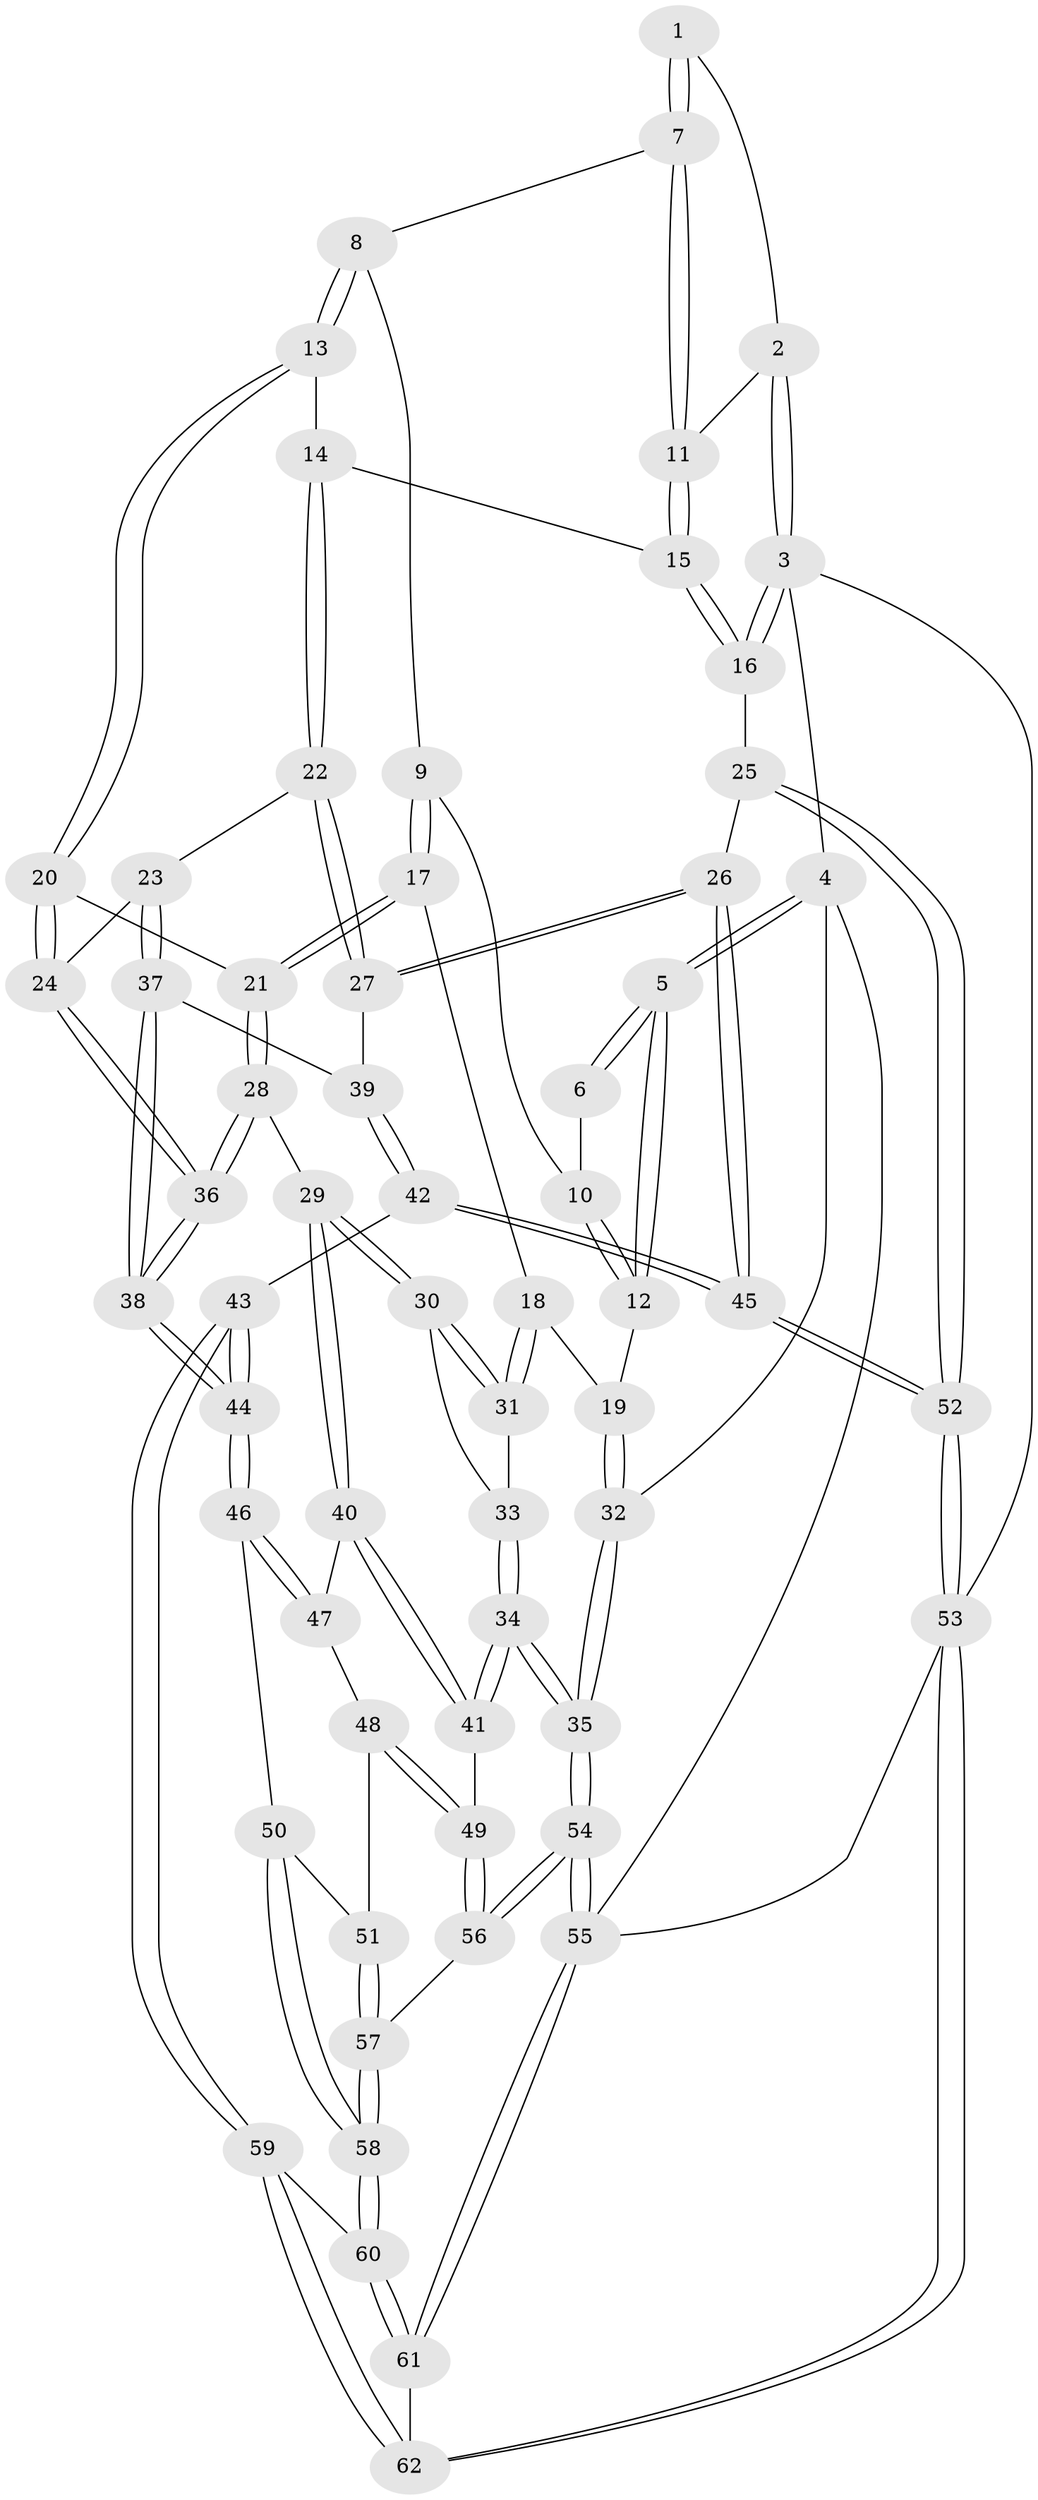 // coarse degree distribution, {2: 0.10526315789473684, 5: 0.15789473684210525, 4: 0.3684210526315789, 3: 0.2631578947368421, 6: 0.10526315789473684}
// Generated by graph-tools (version 1.1) at 2025/38/03/04/25 23:38:31]
// undirected, 62 vertices, 152 edges
graph export_dot {
  node [color=gray90,style=filled];
  1 [pos="+0.5481702620413758+0"];
  2 [pos="+0.6867401281353108+0"];
  3 [pos="+1+0"];
  4 [pos="+0+0"];
  5 [pos="+0+0"];
  6 [pos="+0.3555971041959229+0"];
  7 [pos="+0.5727384377436724+0"];
  8 [pos="+0.5727690818667942+0"];
  9 [pos="+0.44405595722371877+0.19370377365779443"];
  10 [pos="+0.2745963587646518+0.06416879824394704"];
  11 [pos="+0.8616223090489937+0.11756406692330264"];
  12 [pos="+0.1961448430140213+0.16829892361760462"];
  13 [pos="+0.6726357388174534+0.1943962233183485"];
  14 [pos="+0.8515891432209406+0.20648750232000623"];
  15 [pos="+0.9043541571862938+0.17080574846916335"];
  16 [pos="+1+0.12752549883824524"];
  17 [pos="+0.43799187893829916+0.245626967637016"];
  18 [pos="+0.22264731075847927+0.26803451767643227"];
  19 [pos="+0.18123041487081265+0.24575517173332828"];
  20 [pos="+0.6378726148413729+0.2573004941160505"];
  21 [pos="+0.47739145260543575+0.29923119873630594"];
  22 [pos="+0.8114303624726933+0.38460485912500875"];
  23 [pos="+0.7111971874611028+0.37068555942649406"];
  24 [pos="+0.6749491255469489+0.3610019837868811"];
  25 [pos="+1+0.43950211736952827"];
  26 [pos="+0.9609262726636328+0.46471365738874093"];
  27 [pos="+0.8306423587380488+0.4215081529185307"];
  28 [pos="+0.47050514011190253+0.3928982983259606"];
  29 [pos="+0.34968458183396106+0.4474093249035312"];
  30 [pos="+0.3272689048418109+0.42892431928530456"];
  31 [pos="+0.2584104652865613+0.3324454647545795"];
  32 [pos="+0+0.38400541514601555"];
  33 [pos="+0.20334523996404186+0.46166779468703456"];
  34 [pos="+0.06154396753365421+0.5446297574464783"];
  35 [pos="+0+0.5127616695607845"];
  36 [pos="+0.5707072362520568+0.48695672430835957"];
  37 [pos="+0.7056684122539403+0.47692941516147863"];
  38 [pos="+0.5915549195658109+0.5639336089268072"];
  39 [pos="+0.8255546485968138+0.4289402270940983"];
  40 [pos="+0.3462141466675113+0.465991689961965"];
  41 [pos="+0.14889832522281493+0.5791181949042455"];
  42 [pos="+0.7149871739533792+0.7204756599298272"];
  43 [pos="+0.6423407471952846+0.7134581662377506"];
  44 [pos="+0.5976163983360313+0.6490919486184715"];
  45 [pos="+0.7918403774633359+0.7500896674048997"];
  46 [pos="+0.5870038934069179+0.647286720834928"];
  47 [pos="+0.37282051680679784+0.5813669726962909"];
  48 [pos="+0.3609908668883422+0.5913820191347311"];
  49 [pos="+0.2031966135363412+0.6232082952221647"];
  50 [pos="+0.38836335498885155+0.7012394137935976"];
  51 [pos="+0.35167511357752257+0.6448951661075442"];
  52 [pos="+1+1"];
  53 [pos="+1+1"];
  54 [pos="+0+1"];
  55 [pos="+0+1"];
  56 [pos="+0.23364484162465687+0.7066911817088266"];
  57 [pos="+0.283942633767079+0.7668418728262402"];
  58 [pos="+0.30089203101969203+0.8075473446393499"];
  59 [pos="+0.5835671416909746+0.7893000591774375"];
  60 [pos="+0.30121710340753427+0.8091706963443487"];
  61 [pos="+0.1324976358331582+1"];
  62 [pos="+0.5014406476883723+1"];
  1 -- 2;
  1 -- 7;
  1 -- 7;
  2 -- 3;
  2 -- 3;
  2 -- 11;
  3 -- 4;
  3 -- 16;
  3 -- 16;
  3 -- 53;
  4 -- 5;
  4 -- 5;
  4 -- 32;
  4 -- 55;
  5 -- 6;
  5 -- 6;
  5 -- 12;
  5 -- 12;
  6 -- 10;
  7 -- 8;
  7 -- 11;
  7 -- 11;
  8 -- 9;
  8 -- 13;
  8 -- 13;
  9 -- 10;
  9 -- 17;
  9 -- 17;
  10 -- 12;
  10 -- 12;
  11 -- 15;
  11 -- 15;
  12 -- 19;
  13 -- 14;
  13 -- 20;
  13 -- 20;
  14 -- 15;
  14 -- 22;
  14 -- 22;
  15 -- 16;
  15 -- 16;
  16 -- 25;
  17 -- 18;
  17 -- 21;
  17 -- 21;
  18 -- 19;
  18 -- 31;
  18 -- 31;
  19 -- 32;
  19 -- 32;
  20 -- 21;
  20 -- 24;
  20 -- 24;
  21 -- 28;
  21 -- 28;
  22 -- 23;
  22 -- 27;
  22 -- 27;
  23 -- 24;
  23 -- 37;
  23 -- 37;
  24 -- 36;
  24 -- 36;
  25 -- 26;
  25 -- 52;
  25 -- 52;
  26 -- 27;
  26 -- 27;
  26 -- 45;
  26 -- 45;
  27 -- 39;
  28 -- 29;
  28 -- 36;
  28 -- 36;
  29 -- 30;
  29 -- 30;
  29 -- 40;
  29 -- 40;
  30 -- 31;
  30 -- 31;
  30 -- 33;
  31 -- 33;
  32 -- 35;
  32 -- 35;
  33 -- 34;
  33 -- 34;
  34 -- 35;
  34 -- 35;
  34 -- 41;
  34 -- 41;
  35 -- 54;
  35 -- 54;
  36 -- 38;
  36 -- 38;
  37 -- 38;
  37 -- 38;
  37 -- 39;
  38 -- 44;
  38 -- 44;
  39 -- 42;
  39 -- 42;
  40 -- 41;
  40 -- 41;
  40 -- 47;
  41 -- 49;
  42 -- 43;
  42 -- 45;
  42 -- 45;
  43 -- 44;
  43 -- 44;
  43 -- 59;
  43 -- 59;
  44 -- 46;
  44 -- 46;
  45 -- 52;
  45 -- 52;
  46 -- 47;
  46 -- 47;
  46 -- 50;
  47 -- 48;
  48 -- 49;
  48 -- 49;
  48 -- 51;
  49 -- 56;
  49 -- 56;
  50 -- 51;
  50 -- 58;
  50 -- 58;
  51 -- 57;
  51 -- 57;
  52 -- 53;
  52 -- 53;
  53 -- 62;
  53 -- 62;
  53 -- 55;
  54 -- 55;
  54 -- 55;
  54 -- 56;
  54 -- 56;
  55 -- 61;
  55 -- 61;
  56 -- 57;
  57 -- 58;
  57 -- 58;
  58 -- 60;
  58 -- 60;
  59 -- 60;
  59 -- 62;
  59 -- 62;
  60 -- 61;
  60 -- 61;
  61 -- 62;
}
